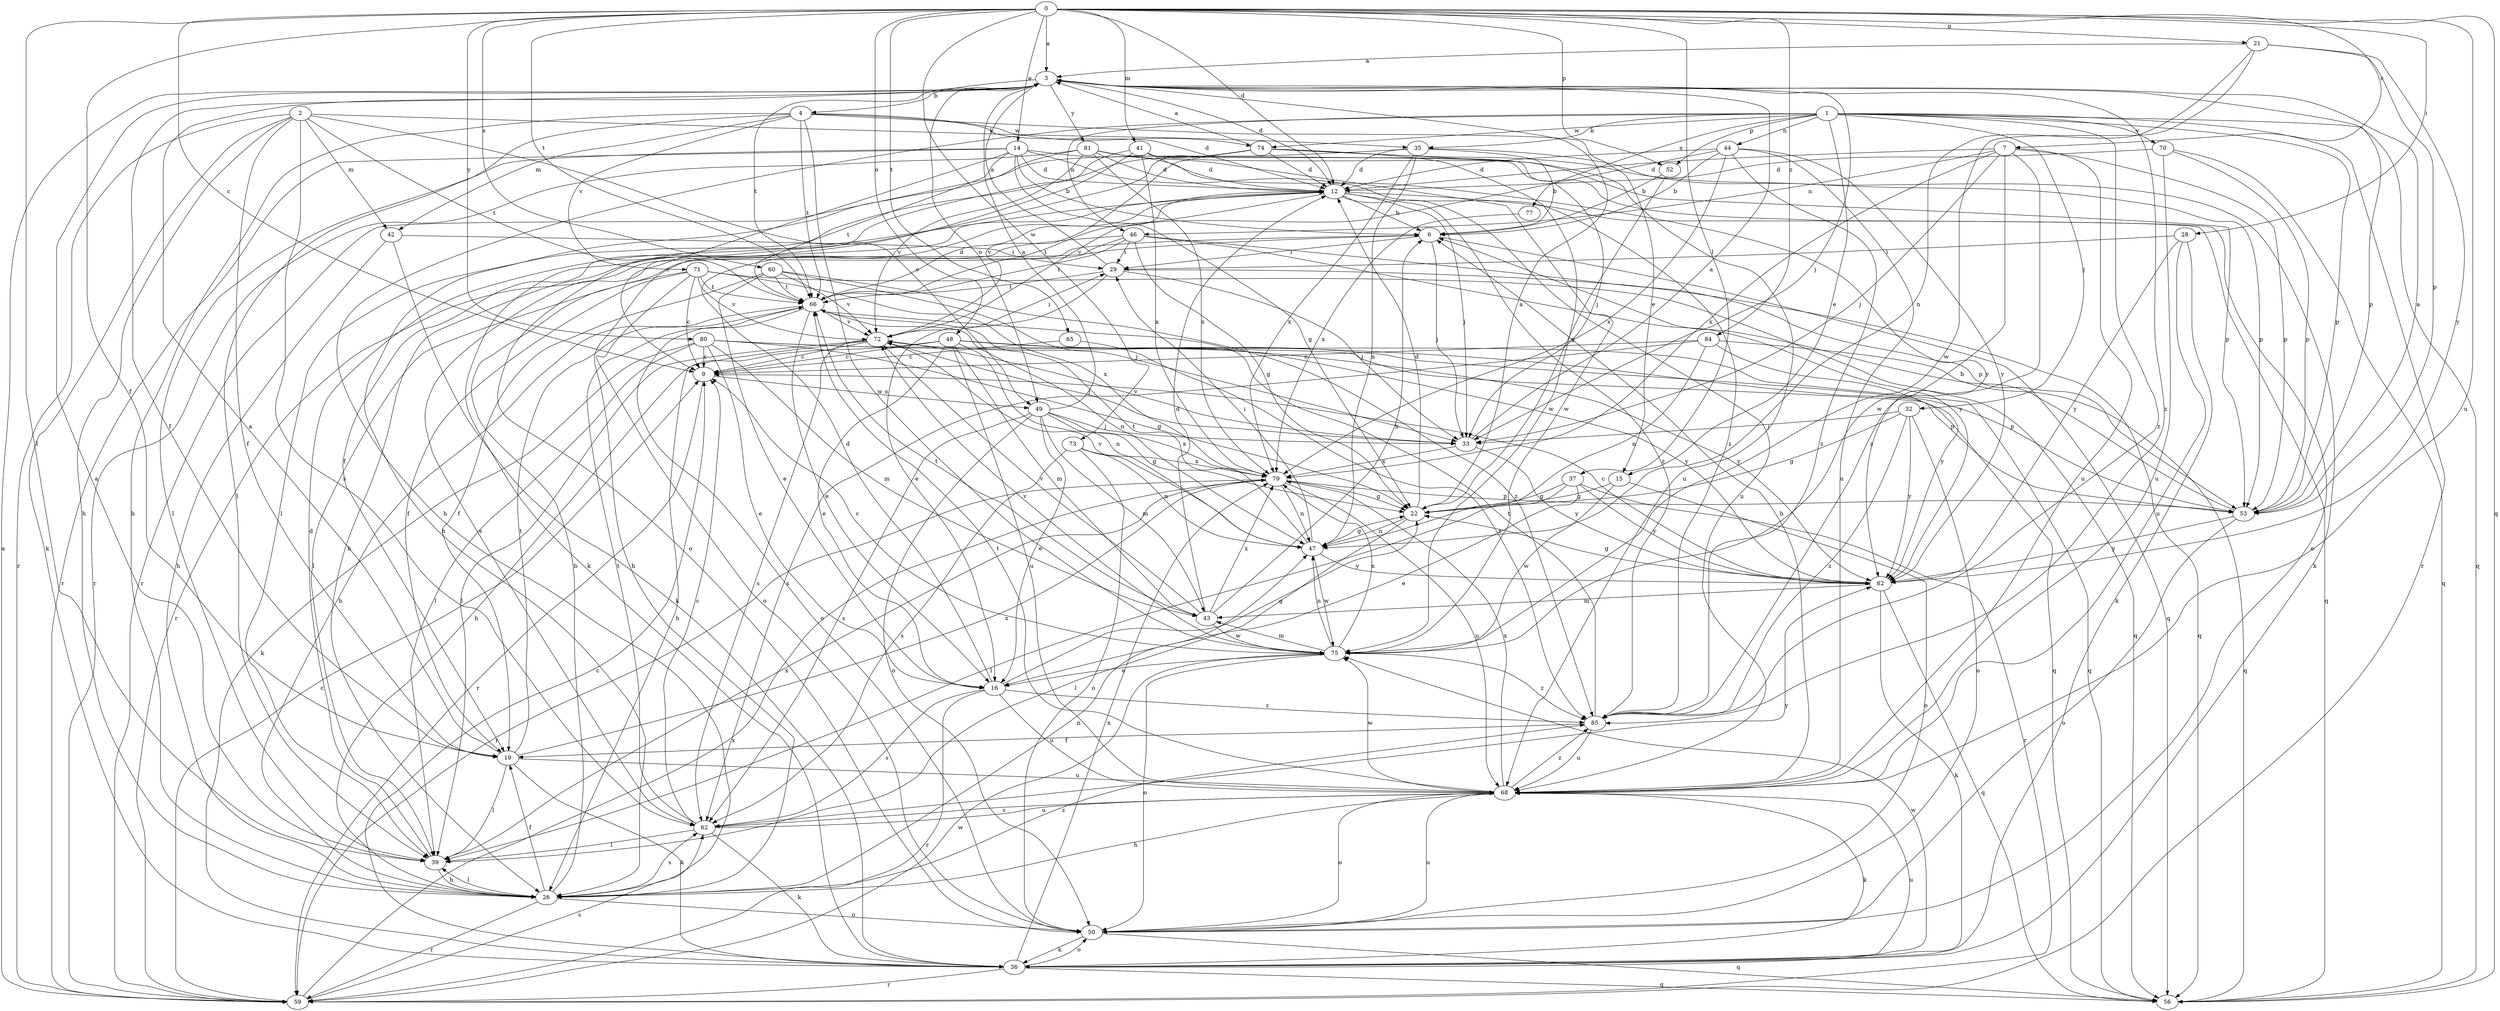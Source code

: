 strict digraph  {
0;
1;
2;
3;
4;
6;
7;
9;
12;
14;
15;
16;
19;
21;
22;
26;
28;
29;
32;
33;
35;
36;
37;
39;
41;
42;
43;
44;
46;
47;
48;
49;
50;
52;
53;
56;
59;
60;
62;
65;
66;
68;
70;
71;
72;
73;
74;
75;
77;
79;
80;
81;
82;
84;
85;
0 -> 3  [label=a];
0 -> 7  [label=c];
0 -> 9  [label=c];
0 -> 12  [label=d];
0 -> 14  [label=e];
0 -> 19  [label=f];
0 -> 21  [label=g];
0 -> 28  [label=i];
0 -> 37  [label=l];
0 -> 39  [label=l];
0 -> 41  [label=m];
0 -> 48  [label=o];
0 -> 52  [label=p];
0 -> 56  [label=q];
0 -> 60  [label=s];
0 -> 65  [label=t];
0 -> 66  [label=t];
0 -> 68  [label=u];
0 -> 73  [label=w];
0 -> 80  [label=y];
0 -> 84  [label=z];
1 -> 15  [label=e];
1 -> 26  [label=h];
1 -> 32  [label=j];
1 -> 35  [label=k];
1 -> 44  [label=n];
1 -> 46  [label=n];
1 -> 52  [label=p];
1 -> 53  [label=p];
1 -> 56  [label=q];
1 -> 59  [label=r];
1 -> 70  [label=v];
1 -> 74  [label=w];
1 -> 77  [label=x];
1 -> 85  [label=z];
2 -> 19  [label=f];
2 -> 26  [label=h];
2 -> 35  [label=k];
2 -> 36  [label=k];
2 -> 42  [label=m];
2 -> 49  [label=o];
2 -> 59  [label=r];
2 -> 62  [label=s];
2 -> 66  [label=t];
3 -> 4  [label=b];
3 -> 12  [label=d];
3 -> 19  [label=f];
3 -> 33  [label=j];
3 -> 49  [label=o];
3 -> 53  [label=p];
3 -> 66  [label=t];
3 -> 81  [label=y];
3 -> 85  [label=z];
4 -> 12  [label=d];
4 -> 15  [label=e];
4 -> 26  [label=h];
4 -> 39  [label=l];
4 -> 42  [label=m];
4 -> 66  [label=t];
4 -> 71  [label=v];
4 -> 74  [label=w];
4 -> 75  [label=w];
6 -> 29  [label=i];
6 -> 33  [label=j];
6 -> 56  [label=q];
6 -> 59  [label=r];
7 -> 12  [label=d];
7 -> 33  [label=j];
7 -> 46  [label=n];
7 -> 53  [label=p];
7 -> 68  [label=u];
7 -> 75  [label=w];
7 -> 79  [label=x];
7 -> 85  [label=z];
9 -> 49  [label=o];
9 -> 59  [label=r];
12 -> 6  [label=b];
12 -> 26  [label=h];
12 -> 33  [label=j];
12 -> 56  [label=q];
12 -> 66  [label=t];
12 -> 68  [label=u];
12 -> 85  [label=z];
14 -> 6  [label=b];
14 -> 9  [label=c];
14 -> 12  [label=d];
14 -> 22  [label=g];
14 -> 39  [label=l];
14 -> 59  [label=r];
14 -> 66  [label=t];
14 -> 82  [label=y];
14 -> 85  [label=z];
15 -> 22  [label=g];
15 -> 50  [label=o];
15 -> 75  [label=w];
16 -> 12  [label=d];
16 -> 22  [label=g];
16 -> 59  [label=r];
16 -> 62  [label=s];
16 -> 68  [label=u];
16 -> 85  [label=z];
19 -> 3  [label=a];
19 -> 36  [label=k];
19 -> 39  [label=l];
19 -> 66  [label=t];
19 -> 68  [label=u];
19 -> 79  [label=x];
21 -> 3  [label=a];
21 -> 47  [label=n];
21 -> 53  [label=p];
21 -> 75  [label=w];
21 -> 82  [label=y];
22 -> 3  [label=a];
22 -> 12  [label=d];
22 -> 39  [label=l];
22 -> 47  [label=n];
26 -> 6  [label=b];
26 -> 19  [label=f];
26 -> 39  [label=l];
26 -> 47  [label=n];
26 -> 50  [label=o];
26 -> 59  [label=r];
26 -> 62  [label=s];
26 -> 85  [label=z];
28 -> 29  [label=i];
28 -> 36  [label=k];
28 -> 68  [label=u];
28 -> 82  [label=y];
29 -> 3  [label=a];
29 -> 16  [label=e];
29 -> 33  [label=j];
29 -> 56  [label=q];
29 -> 66  [label=t];
32 -> 22  [label=g];
32 -> 33  [label=j];
32 -> 50  [label=o];
32 -> 82  [label=y];
32 -> 85  [label=z];
33 -> 3  [label=a];
33 -> 72  [label=v];
33 -> 79  [label=x];
33 -> 82  [label=y];
35 -> 6  [label=b];
35 -> 12  [label=d];
35 -> 47  [label=n];
35 -> 53  [label=p];
35 -> 59  [label=r];
35 -> 79  [label=x];
36 -> 9  [label=c];
36 -> 50  [label=o];
36 -> 56  [label=q];
36 -> 59  [label=r];
36 -> 68  [label=u];
36 -> 75  [label=w];
36 -> 79  [label=x];
37 -> 16  [label=e];
37 -> 22  [label=g];
37 -> 39  [label=l];
37 -> 59  [label=r];
37 -> 82  [label=y];
39 -> 3  [label=a];
39 -> 12  [label=d];
39 -> 26  [label=h];
39 -> 79  [label=x];
41 -> 12  [label=d];
41 -> 33  [label=j];
41 -> 36  [label=k];
41 -> 50  [label=o];
41 -> 53  [label=p];
41 -> 79  [label=x];
42 -> 26  [label=h];
42 -> 29  [label=i];
42 -> 36  [label=k];
43 -> 6  [label=b];
43 -> 12  [label=d];
43 -> 66  [label=t];
43 -> 72  [label=v];
43 -> 75  [label=w];
43 -> 79  [label=x];
44 -> 6  [label=b];
44 -> 12  [label=d];
44 -> 68  [label=u];
44 -> 72  [label=v];
44 -> 79  [label=x];
44 -> 82  [label=y];
44 -> 85  [label=z];
46 -> 22  [label=g];
46 -> 26  [label=h];
46 -> 29  [label=i];
46 -> 53  [label=p];
46 -> 62  [label=s];
46 -> 66  [label=t];
46 -> 82  [label=y];
47 -> 22  [label=g];
47 -> 29  [label=i];
47 -> 66  [label=t];
47 -> 72  [label=v];
47 -> 75  [label=w];
47 -> 82  [label=y];
48 -> 9  [label=c];
48 -> 16  [label=e];
48 -> 26  [label=h];
48 -> 43  [label=m];
48 -> 47  [label=n];
48 -> 53  [label=p];
48 -> 56  [label=q];
48 -> 68  [label=u];
48 -> 82  [label=y];
49 -> 3  [label=a];
49 -> 16  [label=e];
49 -> 22  [label=g];
49 -> 33  [label=j];
49 -> 43  [label=m];
49 -> 50  [label=o];
49 -> 62  [label=s];
49 -> 79  [label=x];
50 -> 36  [label=k];
50 -> 56  [label=q];
50 -> 68  [label=u];
52 -> 6  [label=b];
52 -> 22  [label=g];
53 -> 3  [label=a];
53 -> 6  [label=b];
53 -> 50  [label=o];
53 -> 82  [label=y];
59 -> 3  [label=a];
59 -> 9  [label=c];
59 -> 62  [label=s];
59 -> 75  [label=w];
59 -> 79  [label=x];
60 -> 16  [label=e];
60 -> 19  [label=f];
60 -> 33  [label=j];
60 -> 66  [label=t];
60 -> 72  [label=v];
60 -> 85  [label=z];
62 -> 9  [label=c];
62 -> 36  [label=k];
62 -> 39  [label=l];
62 -> 66  [label=t];
62 -> 68  [label=u];
62 -> 82  [label=y];
65 -> 9  [label=c];
65 -> 85  [label=z];
66 -> 12  [label=d];
66 -> 16  [label=e];
66 -> 26  [label=h];
66 -> 47  [label=n];
66 -> 50  [label=o];
66 -> 72  [label=v];
68 -> 6  [label=b];
68 -> 26  [label=h];
68 -> 36  [label=k];
68 -> 50  [label=o];
68 -> 62  [label=s];
68 -> 66  [label=t];
68 -> 75  [label=w];
68 -> 79  [label=x];
68 -> 85  [label=z];
70 -> 12  [label=d];
70 -> 53  [label=p];
70 -> 56  [label=q];
70 -> 68  [label=u];
71 -> 9  [label=c];
71 -> 19  [label=f];
71 -> 39  [label=l];
71 -> 50  [label=o];
71 -> 56  [label=q];
71 -> 66  [label=t];
71 -> 72  [label=v];
71 -> 79  [label=x];
72 -> 9  [label=c];
72 -> 26  [label=h];
72 -> 29  [label=i];
72 -> 33  [label=j];
72 -> 39  [label=l];
72 -> 62  [label=s];
72 -> 82  [label=y];
73 -> 47  [label=n];
73 -> 50  [label=o];
73 -> 62  [label=s];
73 -> 79  [label=x];
74 -> 3  [label=a];
74 -> 12  [label=d];
74 -> 19  [label=f];
74 -> 36  [label=k];
74 -> 39  [label=l];
74 -> 68  [label=u];
74 -> 72  [label=v];
74 -> 75  [label=w];
75 -> 9  [label=c];
75 -> 16  [label=e];
75 -> 43  [label=m];
75 -> 47  [label=n];
75 -> 50  [label=o];
75 -> 72  [label=v];
75 -> 79  [label=x];
75 -> 85  [label=z];
77 -> 79  [label=x];
79 -> 22  [label=g];
79 -> 47  [label=n];
79 -> 53  [label=p];
79 -> 59  [label=r];
79 -> 68  [label=u];
80 -> 9  [label=c];
80 -> 16  [label=e];
80 -> 22  [label=g];
80 -> 36  [label=k];
80 -> 39  [label=l];
80 -> 43  [label=m];
80 -> 53  [label=p];
80 -> 56  [label=q];
81 -> 12  [label=d];
81 -> 26  [label=h];
81 -> 50  [label=o];
81 -> 59  [label=r];
81 -> 72  [label=v];
81 -> 75  [label=w];
81 -> 79  [label=x];
82 -> 9  [label=c];
82 -> 22  [label=g];
82 -> 36  [label=k];
82 -> 43  [label=m];
82 -> 56  [label=q];
84 -> 9  [label=c];
84 -> 47  [label=n];
84 -> 56  [label=q];
84 -> 62  [label=s];
84 -> 82  [label=y];
85 -> 19  [label=f];
85 -> 66  [label=t];
85 -> 68  [label=u];
}
